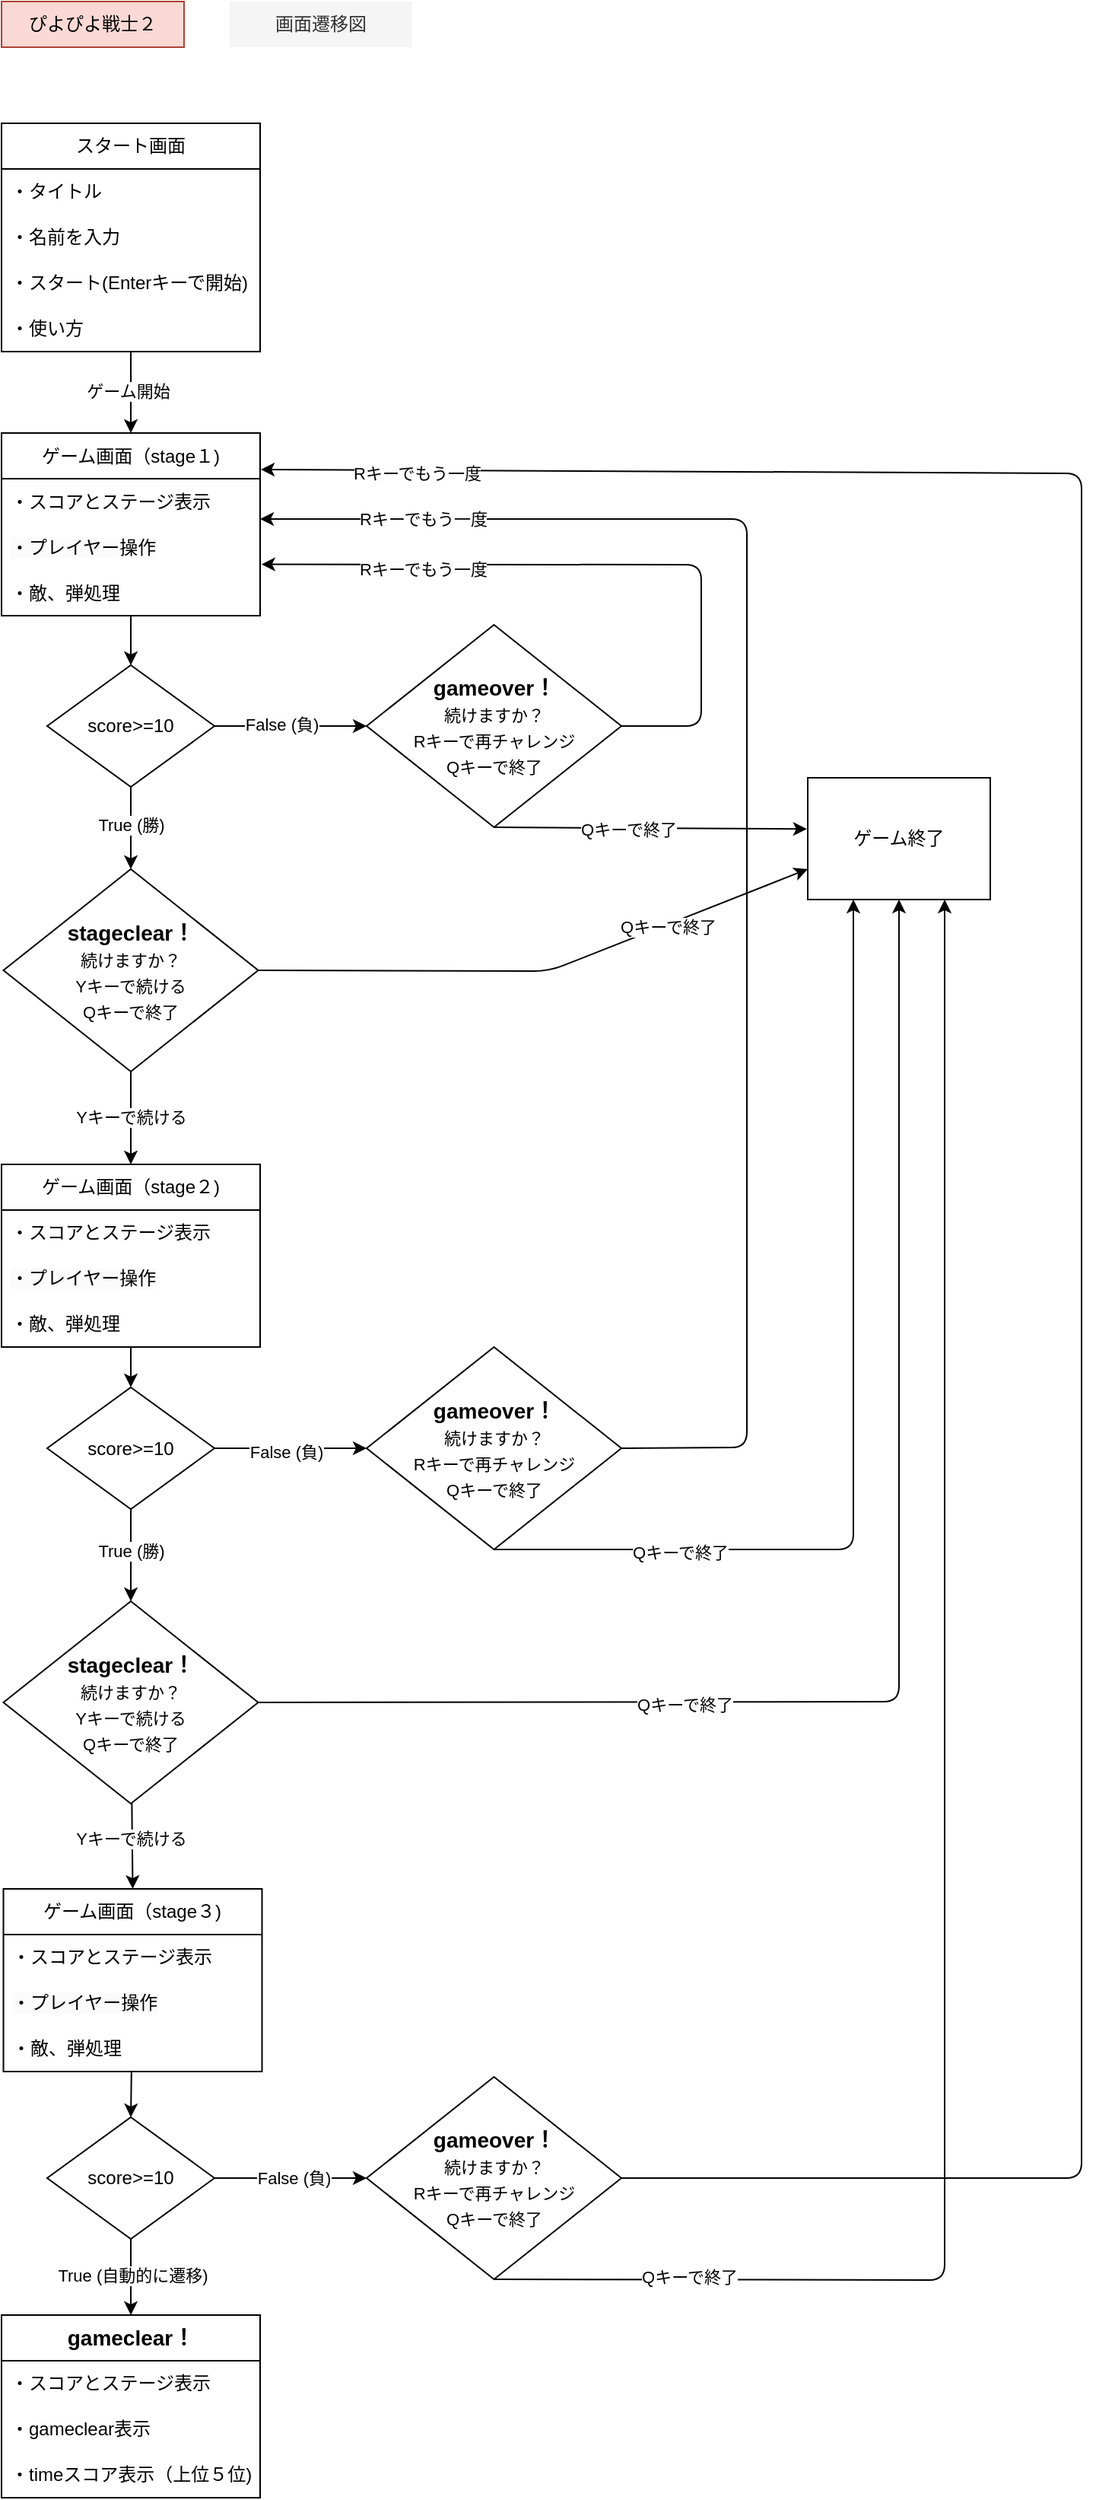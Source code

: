 <mxfile>
    <diagram id="wmTDlzOl6l-WB3ksQBVA" name="画面遷移図">
        <mxGraphModel dx="1364" dy="801" grid="1" gridSize="10" guides="1" tooltips="1" connect="1" arrows="1" fold="1" page="1" pageScale="1" pageWidth="827" pageHeight="2000" math="0" shadow="0">
            <root>
                <mxCell id="0"/>
                <mxCell id="1" parent="0"/>
                <mxCell id="4JndS8pK1OhVeTsbEq2Z-28" style="edgeStyle=none;html=1;entryX=0.5;entryY=0;entryDx=0;entryDy=0;" edge="1" parent="1" source="o6Ke99nzjvVpYqkrrdgY-1" target="4JndS8pK1OhVeTsbEq2Z-11">
                    <mxGeometry relative="1" as="geometry"/>
                </mxCell>
                <mxCell id="4JndS8pK1OhVeTsbEq2Z-29" value="ゲーム開始" style="edgeLabel;html=1;align=center;verticalAlign=middle;resizable=0;points=[];" vertex="1" connectable="0" parent="4JndS8pK1OhVeTsbEq2Z-28">
                    <mxGeometry x="-0.05" y="-2" relative="1" as="geometry">
                        <mxPoint as="offset"/>
                    </mxGeometry>
                </mxCell>
                <mxCell id="o6Ke99nzjvVpYqkrrdgY-1" value="スタート画面" style="swimlane;fontStyle=0;childLayout=stackLayout;horizontal=1;startSize=30;horizontalStack=0;resizeParent=1;resizeParentMax=0;resizeLast=0;collapsible=1;marginBottom=0;whiteSpace=wrap;html=1;" parent="1" vertex="1">
                    <mxGeometry x="40" y="100" width="170" height="150" as="geometry"/>
                </mxCell>
                <mxCell id="o6Ke99nzjvVpYqkrrdgY-2" value="・タイトル" style="text;strokeColor=none;fillColor=none;align=left;verticalAlign=middle;spacingLeft=4;spacingRight=4;overflow=hidden;points=[[0,0.5],[1,0.5]];portConstraint=eastwest;rotatable=0;whiteSpace=wrap;html=1;" parent="o6Ke99nzjvVpYqkrrdgY-1" vertex="1">
                    <mxGeometry y="30" width="170" height="30" as="geometry"/>
                </mxCell>
                <mxCell id="o6Ke99nzjvVpYqkrrdgY-3" value="・名前を入力" style="text;strokeColor=none;fillColor=none;align=left;verticalAlign=middle;spacingLeft=4;spacingRight=4;overflow=hidden;points=[[0,0.5],[1,0.5]];portConstraint=eastwest;rotatable=0;whiteSpace=wrap;html=1;" parent="o6Ke99nzjvVpYqkrrdgY-1" vertex="1">
                    <mxGeometry y="60" width="170" height="30" as="geometry"/>
                </mxCell>
                <mxCell id="o6Ke99nzjvVpYqkrrdgY-4" value="・スタート(Enterキーで開始)" style="text;strokeColor=none;fillColor=none;align=left;verticalAlign=middle;spacingLeft=4;spacingRight=4;overflow=hidden;points=[[0,0.5],[1,0.5]];portConstraint=eastwest;rotatable=0;whiteSpace=wrap;html=1;" parent="o6Ke99nzjvVpYqkrrdgY-1" vertex="1">
                    <mxGeometry y="90" width="170" height="30" as="geometry"/>
                </mxCell>
                <mxCell id="4JndS8pK1OhVeTsbEq2Z-1" value="・使い方" style="text;strokeColor=none;fillColor=none;align=left;verticalAlign=middle;spacingLeft=4;spacingRight=4;overflow=hidden;points=[[0,0.5],[1,0.5]];portConstraint=eastwest;rotatable=0;whiteSpace=wrap;html=1;" vertex="1" parent="o6Ke99nzjvVpYqkrrdgY-1">
                    <mxGeometry y="120" width="170" height="30" as="geometry"/>
                </mxCell>
                <mxCell id="4JndS8pK1OhVeTsbEq2Z-39" style="edgeStyle=none;html=1;exitX=0.5;exitY=1;exitDx=0;exitDy=0;entryX=0.5;entryY=0;entryDx=0;entryDy=0;" edge="1" parent="1" source="o6Ke99nzjvVpYqkrrdgY-6" target="4JndS8pK1OhVeTsbEq2Z-15">
                    <mxGeometry relative="1" as="geometry"/>
                </mxCell>
                <mxCell id="o6Ke99nzjvVpYqkrrdgY-6" value="ゲーム画面（stage２)" style="swimlane;fontStyle=0;childLayout=stackLayout;horizontal=1;startSize=30;horizontalStack=0;resizeParent=1;resizeParentMax=0;resizeLast=0;collapsible=1;marginBottom=0;whiteSpace=wrap;html=1;" parent="1" vertex="1">
                    <mxGeometry x="40" y="784" width="170" height="120" as="geometry"/>
                </mxCell>
                <mxCell id="4JndS8pK1OhVeTsbEq2Z-5" value="・スコアとステージ表示" style="text;strokeColor=none;fillColor=none;align=left;verticalAlign=middle;spacingLeft=4;spacingRight=4;overflow=hidden;points=[[0,0.5],[1,0.5]];portConstraint=eastwest;rotatable=0;whiteSpace=wrap;html=1;" vertex="1" parent="o6Ke99nzjvVpYqkrrdgY-6">
                    <mxGeometry y="30" width="170" height="30" as="geometry"/>
                </mxCell>
                <mxCell id="4JndS8pK1OhVeTsbEq2Z-6" value="&lt;span style=&quot;color: rgb(0, 0, 0); font-family: Helvetica; font-size: 12px; font-style: normal; font-variant-ligatures: normal; font-variant-caps: normal; font-weight: 400; letter-spacing: normal; orphans: 2; text-align: left; text-indent: 0px; text-transform: none; widows: 2; word-spacing: 0px; -webkit-text-stroke-width: 0px; white-space: normal; background-color: rgb(251, 251, 251); text-decoration-thickness: initial; text-decoration-style: initial; text-decoration-color: initial; float: none; display: inline !important;&quot;&gt;・プレイヤー操作&lt;/span&gt;" style="text;strokeColor=none;fillColor=none;align=left;verticalAlign=middle;spacingLeft=4;spacingRight=4;overflow=hidden;points=[[0,0.5],[1,0.5]];portConstraint=eastwest;rotatable=0;whiteSpace=wrap;html=1;" vertex="1" parent="o6Ke99nzjvVpYqkrrdgY-6">
                    <mxGeometry y="60" width="170" height="30" as="geometry"/>
                </mxCell>
                <mxCell id="o6Ke99nzjvVpYqkrrdgY-8" value="・敵、弾処理" style="text;strokeColor=none;fillColor=none;align=left;verticalAlign=middle;spacingLeft=4;spacingRight=4;overflow=hidden;points=[[0,0.5],[1,0.5]];portConstraint=eastwest;rotatable=0;whiteSpace=wrap;html=1;" parent="o6Ke99nzjvVpYqkrrdgY-6" vertex="1">
                    <mxGeometry y="90" width="170" height="30" as="geometry"/>
                </mxCell>
                <mxCell id="KVS-stexUTWYTLnIJb_e-1" value="ぴよぴよ戦士２" style="rounded=0;whiteSpace=wrap;html=1;fillColor=#fad9d5;strokeColor=#ae4132;" parent="1" vertex="1">
                    <mxGeometry x="40" y="20" width="120" height="30" as="geometry"/>
                </mxCell>
                <mxCell id="IGOXldcsgXSA0QOgl_46-1" value="画面遷移図" style="rounded=0;whiteSpace=wrap;html=1;fillColor=#f5f5f5;strokeColor=none;fontColor=#333333;" parent="1" vertex="1">
                    <mxGeometry x="190" y="20" width="120" height="30" as="geometry"/>
                </mxCell>
                <mxCell id="4JndS8pK1OhVeTsbEq2Z-31" style="edgeStyle=none;html=1;exitX=0.5;exitY=1;exitDx=0;exitDy=0;entryX=0.5;entryY=0;entryDx=0;entryDy=0;" edge="1" parent="1" source="4JndS8pK1OhVeTsbEq2Z-2" target="4JndS8pK1OhVeTsbEq2Z-4">
                    <mxGeometry relative="1" as="geometry"/>
                </mxCell>
                <mxCell id="4JndS8pK1OhVeTsbEq2Z-32" value="True (勝)" style="edgeLabel;html=1;align=center;verticalAlign=middle;resizable=0;points=[];" vertex="1" connectable="0" parent="4JndS8pK1OhVeTsbEq2Z-31">
                    <mxGeometry x="-0.071" relative="1" as="geometry">
                        <mxPoint as="offset"/>
                    </mxGeometry>
                </mxCell>
                <mxCell id="4JndS8pK1OhVeTsbEq2Z-35" style="edgeStyle=none;html=1;entryX=0;entryY=0.5;entryDx=0;entryDy=0;" edge="1" parent="1" source="4JndS8pK1OhVeTsbEq2Z-2" target="4JndS8pK1OhVeTsbEq2Z-8">
                    <mxGeometry relative="1" as="geometry"/>
                </mxCell>
                <mxCell id="4JndS8pK1OhVeTsbEq2Z-36" value="False (負)" style="edgeLabel;html=1;align=center;verticalAlign=middle;resizable=0;points=[];" vertex="1" connectable="0" parent="4JndS8pK1OhVeTsbEq2Z-35">
                    <mxGeometry x="-0.134" y="1" relative="1" as="geometry">
                        <mxPoint as="offset"/>
                    </mxGeometry>
                </mxCell>
                <mxCell id="4JndS8pK1OhVeTsbEq2Z-2" value="score&amp;gt;=10" style="rhombus;whiteSpace=wrap;html=1;" vertex="1" parent="1">
                    <mxGeometry x="70" y="456" width="110" height="80" as="geometry"/>
                </mxCell>
                <mxCell id="4JndS8pK1OhVeTsbEq2Z-47" style="edgeStyle=none;html=1;exitX=0.5;exitY=1;exitDx=0;exitDy=0;entryX=0.5;entryY=0;entryDx=0;entryDy=0;" edge="1" parent="1" source="4JndS8pK1OhVeTsbEq2Z-4" target="o6Ke99nzjvVpYqkrrdgY-6">
                    <mxGeometry relative="1" as="geometry"/>
                </mxCell>
                <mxCell id="4JndS8pK1OhVeTsbEq2Z-48" value="Yキーで続ける" style="edgeLabel;html=1;align=center;verticalAlign=middle;resizable=0;points=[];" vertex="1" connectable="0" parent="4JndS8pK1OhVeTsbEq2Z-47">
                    <mxGeometry x="-0.017" relative="1" as="geometry">
                        <mxPoint as="offset"/>
                    </mxGeometry>
                </mxCell>
                <mxCell id="4JndS8pK1OhVeTsbEq2Z-59" style="edgeStyle=none;html=1;exitX=1;exitY=0.5;exitDx=0;exitDy=0;entryX=0;entryY=0.75;entryDx=0;entryDy=0;" edge="1" parent="1" source="4JndS8pK1OhVeTsbEq2Z-4" target="4JndS8pK1OhVeTsbEq2Z-10">
                    <mxGeometry relative="1" as="geometry">
                        <Array as="points">
                            <mxPoint x="400" y="657"/>
                        </Array>
                    </mxGeometry>
                </mxCell>
                <mxCell id="4JndS8pK1OhVeTsbEq2Z-61" value="Qキーで終了" style="edgeLabel;html=1;align=center;verticalAlign=middle;resizable=0;points=[];" vertex="1" connectable="0" parent="4JndS8pK1OhVeTsbEq2Z-59">
                    <mxGeometry x="0.466" y="-1" relative="1" as="geometry">
                        <mxPoint as="offset"/>
                    </mxGeometry>
                </mxCell>
                <mxCell id="4JndS8pK1OhVeTsbEq2Z-4" value="&lt;font style=&quot;font-size: 14px; line-height: 140%;&quot;&gt;&lt;b&gt;stageclear！&lt;/b&gt;&lt;/font&gt;&lt;div style=&quot;line-height: 140%;&quot;&gt;&lt;font style=&quot;font-size: 11px;&quot;&gt;続けますか？&lt;br&gt;Yキーで続ける&lt;/font&gt;&lt;/div&gt;&lt;div style=&quot;line-height: 140%;&quot;&gt;&lt;font style=&quot;font-size: 11px;&quot;&gt;Qキーで終了&lt;/font&gt;&lt;/div&gt;" style="rhombus;whiteSpace=wrap;html=1;" vertex="1" parent="1">
                    <mxGeometry x="41.25" y="590" width="167.5" height="133" as="geometry"/>
                </mxCell>
                <mxCell id="4JndS8pK1OhVeTsbEq2Z-53" style="edgeStyle=none;html=1;exitX=1;exitY=0.5;exitDx=0;exitDy=0;entryX=1.005;entryY=-0.124;entryDx=0;entryDy=0;entryPerimeter=0;" edge="1" parent="1" source="4JndS8pK1OhVeTsbEq2Z-8" target="4JndS8pK1OhVeTsbEq2Z-14">
                    <mxGeometry relative="1" as="geometry">
                        <mxPoint x="360" y="330" as="targetPoint"/>
                        <mxPoint x="447.5" y="489.5" as="sourcePoint"/>
                        <Array as="points">
                            <mxPoint x="500" y="496"/>
                            <mxPoint x="500" y="390"/>
                        </Array>
                    </mxGeometry>
                </mxCell>
                <mxCell id="4JndS8pK1OhVeTsbEq2Z-74" value="Rキーでもう一度" style="edgeLabel;html=1;align=center;verticalAlign=middle;resizable=0;points=[];" vertex="1" connectable="0" parent="4JndS8pK1OhVeTsbEq2Z-53">
                    <mxGeometry x="0.525" y="3" relative="1" as="geometry">
                        <mxPoint as="offset"/>
                    </mxGeometry>
                </mxCell>
                <mxCell id="4JndS8pK1OhVeTsbEq2Z-8" value="&lt;font style=&quot;font-size: 14px; line-height: 140%;&quot;&gt;&lt;b&gt;gameover！&lt;/b&gt;&lt;/font&gt;&lt;div style=&quot;line-height: 140%;&quot;&gt;&lt;font style=&quot;font-size: 11px;&quot;&gt;続けますか？&lt;br&gt;Rキーで再チャレンジ&lt;/font&gt;&lt;/div&gt;&lt;div style=&quot;line-height: 140%;&quot;&gt;&lt;font style=&quot;font-size: 11px;&quot;&gt;Qキーで終了&lt;/font&gt;&lt;/div&gt;" style="rhombus;whiteSpace=wrap;html=1;" vertex="1" parent="1">
                    <mxGeometry x="280" y="429.5" width="167.5" height="133" as="geometry"/>
                </mxCell>
                <mxCell id="4JndS8pK1OhVeTsbEq2Z-10" value="ゲーム終了" style="rounded=0;whiteSpace=wrap;html=1;" vertex="1" parent="1">
                    <mxGeometry x="570" y="530" width="120" height="80" as="geometry"/>
                </mxCell>
                <mxCell id="4JndS8pK1OhVeTsbEq2Z-30" style="edgeStyle=none;html=1;" edge="1" parent="1" source="4JndS8pK1OhVeTsbEq2Z-11" target="4JndS8pK1OhVeTsbEq2Z-2">
                    <mxGeometry relative="1" as="geometry"/>
                </mxCell>
                <mxCell id="4JndS8pK1OhVeTsbEq2Z-11" value="ゲーム画面（stage１)" style="swimlane;fontStyle=0;childLayout=stackLayout;horizontal=1;startSize=30;horizontalStack=0;resizeParent=1;resizeParentMax=0;resizeLast=0;collapsible=1;marginBottom=0;whiteSpace=wrap;html=1;" vertex="1" parent="1">
                    <mxGeometry x="40" y="303.5" width="170" height="120" as="geometry"/>
                </mxCell>
                <mxCell id="4JndS8pK1OhVeTsbEq2Z-12" value="・スコアとステージ表示" style="text;strokeColor=none;fillColor=none;align=left;verticalAlign=middle;spacingLeft=4;spacingRight=4;overflow=hidden;points=[[0,0.5],[1,0.5]];portConstraint=eastwest;rotatable=0;whiteSpace=wrap;html=1;" vertex="1" parent="4JndS8pK1OhVeTsbEq2Z-11">
                    <mxGeometry y="30" width="170" height="30" as="geometry"/>
                </mxCell>
                <mxCell id="4JndS8pK1OhVeTsbEq2Z-13" value="&lt;span style=&quot;color: rgb(0, 0, 0); font-family: Helvetica; font-size: 12px; font-style: normal; font-variant-ligatures: normal; font-variant-caps: normal; font-weight: 400; letter-spacing: normal; orphans: 2; text-align: left; text-indent: 0px; text-transform: none; widows: 2; word-spacing: 0px; -webkit-text-stroke-width: 0px; white-space: normal; background-color: rgb(251, 251, 251); text-decoration-thickness: initial; text-decoration-style: initial; text-decoration-color: initial; float: none; display: inline !important;&quot;&gt;・プレイヤー操作&lt;/span&gt;" style="text;strokeColor=none;fillColor=none;align=left;verticalAlign=middle;spacingLeft=4;spacingRight=4;overflow=hidden;points=[[0,0.5],[1,0.5]];portConstraint=eastwest;rotatable=0;whiteSpace=wrap;html=1;" vertex="1" parent="4JndS8pK1OhVeTsbEq2Z-11">
                    <mxGeometry y="60" width="170" height="30" as="geometry"/>
                </mxCell>
                <mxCell id="4JndS8pK1OhVeTsbEq2Z-14" value="・敵、弾処理" style="text;strokeColor=none;fillColor=none;align=left;verticalAlign=middle;spacingLeft=4;spacingRight=4;overflow=hidden;points=[[0,0.5],[1,0.5]];portConstraint=eastwest;rotatable=0;whiteSpace=wrap;html=1;" vertex="1" parent="4JndS8pK1OhVeTsbEq2Z-11">
                    <mxGeometry y="90" width="170" height="30" as="geometry"/>
                </mxCell>
                <mxCell id="4JndS8pK1OhVeTsbEq2Z-40" style="edgeStyle=none;html=1;exitX=0.5;exitY=1;exitDx=0;exitDy=0;entryX=0.5;entryY=0;entryDx=0;entryDy=0;" edge="1" parent="1" source="4JndS8pK1OhVeTsbEq2Z-15" target="4JndS8pK1OhVeTsbEq2Z-16">
                    <mxGeometry relative="1" as="geometry"/>
                </mxCell>
                <mxCell id="4JndS8pK1OhVeTsbEq2Z-41" value="&lt;span style=&quot;color: rgb(0, 0, 0);&quot;&gt;True (勝)&lt;/span&gt;" style="edgeLabel;html=1;align=center;verticalAlign=middle;resizable=0;points=[];" vertex="1" connectable="0" parent="4JndS8pK1OhVeTsbEq2Z-40">
                    <mxGeometry x="-0.107" relative="1" as="geometry">
                        <mxPoint as="offset"/>
                    </mxGeometry>
                </mxCell>
                <mxCell id="4JndS8pK1OhVeTsbEq2Z-42" style="edgeStyle=none;html=1;exitX=1;exitY=0.5;exitDx=0;exitDy=0;entryX=0;entryY=0.5;entryDx=0;entryDy=0;" edge="1" parent="1" source="4JndS8pK1OhVeTsbEq2Z-15" target="4JndS8pK1OhVeTsbEq2Z-17">
                    <mxGeometry relative="1" as="geometry"/>
                </mxCell>
                <mxCell id="4JndS8pK1OhVeTsbEq2Z-43" value="&lt;span style=&quot;color: rgb(0, 0, 0);&quot;&gt;False (負)&lt;/span&gt;" style="edgeLabel;html=1;align=center;verticalAlign=middle;resizable=0;points=[];" vertex="1" connectable="0" parent="4JndS8pK1OhVeTsbEq2Z-42">
                    <mxGeometry x="-0.071" y="-2" relative="1" as="geometry">
                        <mxPoint as="offset"/>
                    </mxGeometry>
                </mxCell>
                <mxCell id="4JndS8pK1OhVeTsbEq2Z-15" value="score&amp;gt;=10" style="rhombus;whiteSpace=wrap;html=1;" vertex="1" parent="1">
                    <mxGeometry x="70" y="930.5" width="110" height="80" as="geometry"/>
                </mxCell>
                <mxCell id="4JndS8pK1OhVeTsbEq2Z-44" style="edgeStyle=none;html=1;entryX=0.5;entryY=0;entryDx=0;entryDy=0;" edge="1" parent="1" source="4JndS8pK1OhVeTsbEq2Z-16" target="4JndS8pK1OhVeTsbEq2Z-18">
                    <mxGeometry relative="1" as="geometry"/>
                </mxCell>
                <mxCell id="4JndS8pK1OhVeTsbEq2Z-45" value="Yキーで続ける" style="edgeLabel;html=1;align=center;verticalAlign=middle;resizable=0;points=[];" vertex="1" connectable="0" parent="4JndS8pK1OhVeTsbEq2Z-44">
                    <mxGeometry x="-0.169" y="-1" relative="1" as="geometry">
                        <mxPoint as="offset"/>
                    </mxGeometry>
                </mxCell>
                <mxCell id="4JndS8pK1OhVeTsbEq2Z-66" style="edgeStyle=none;html=1;exitX=1;exitY=0.5;exitDx=0;exitDy=0;entryX=0.5;entryY=1;entryDx=0;entryDy=0;" edge="1" parent="1" source="4JndS8pK1OhVeTsbEq2Z-16" target="4JndS8pK1OhVeTsbEq2Z-10">
                    <mxGeometry relative="1" as="geometry">
                        <Array as="points">
                            <mxPoint x="630" y="1137"/>
                        </Array>
                    </mxGeometry>
                </mxCell>
                <mxCell id="4JndS8pK1OhVeTsbEq2Z-70" value="Qキーで終了" style="edgeLabel;html=1;align=center;verticalAlign=middle;resizable=0;points=[];" vertex="1" connectable="0" parent="4JndS8pK1OhVeTsbEq2Z-66">
                    <mxGeometry x="-0.41" y="-2" relative="1" as="geometry">
                        <mxPoint as="offset"/>
                    </mxGeometry>
                </mxCell>
                <mxCell id="4JndS8pK1OhVeTsbEq2Z-16" value="&lt;font style=&quot;font-size: 14px; line-height: 140%;&quot;&gt;&lt;b&gt;stageclear！&lt;/b&gt;&lt;/font&gt;&lt;div style=&quot;line-height: 140%;&quot;&gt;&lt;font style=&quot;font-size: 11px;&quot;&gt;続けますか？&lt;br&gt;Yキーで続ける&lt;/font&gt;&lt;/div&gt;&lt;div style=&quot;line-height: 140%;&quot;&gt;&lt;font style=&quot;font-size: 11px;&quot;&gt;Qキーで終了&lt;/font&gt;&lt;/div&gt;" style="rhombus;whiteSpace=wrap;html=1;" vertex="1" parent="1">
                    <mxGeometry x="41.25" y="1071" width="167.5" height="133" as="geometry"/>
                </mxCell>
                <mxCell id="4JndS8pK1OhVeTsbEq2Z-62" style="edgeStyle=none;html=1;exitX=1;exitY=0.5;exitDx=0;exitDy=0;entryX=1;entryY=0.883;entryDx=0;entryDy=0;entryPerimeter=0;" edge="1" parent="1" source="4JndS8pK1OhVeTsbEq2Z-17" target="4JndS8pK1OhVeTsbEq2Z-12">
                    <mxGeometry relative="1" as="geometry">
                        <mxPoint x="540" y="320" as="targetPoint"/>
                        <Array as="points">
                            <mxPoint x="530" y="970"/>
                            <mxPoint x="530" y="360"/>
                        </Array>
                    </mxGeometry>
                </mxCell>
                <mxCell id="4JndS8pK1OhVeTsbEq2Z-63" value="Rキーでもう一度" style="edgeLabel;html=1;align=center;verticalAlign=middle;resizable=0;points=[];" vertex="1" connectable="0" parent="4JndS8pK1OhVeTsbEq2Z-62">
                    <mxGeometry x="0.79" relative="1" as="geometry">
                        <mxPoint as="offset"/>
                    </mxGeometry>
                </mxCell>
                <mxCell id="4JndS8pK1OhVeTsbEq2Z-64" style="edgeStyle=none;html=1;exitX=0.5;exitY=1;exitDx=0;exitDy=0;entryX=0.25;entryY=1;entryDx=0;entryDy=0;" edge="1" parent="1" source="4JndS8pK1OhVeTsbEq2Z-17" target="4JndS8pK1OhVeTsbEq2Z-10">
                    <mxGeometry relative="1" as="geometry">
                        <Array as="points">
                            <mxPoint x="600" y="1037"/>
                        </Array>
                    </mxGeometry>
                </mxCell>
                <mxCell id="4JndS8pK1OhVeTsbEq2Z-65" value="Qキーで終了" style="edgeLabel;html=1;align=center;verticalAlign=middle;resizable=0;points=[];" vertex="1" connectable="0" parent="4JndS8pK1OhVeTsbEq2Z-64">
                    <mxGeometry x="-0.633" y="-2" relative="1" as="geometry">
                        <mxPoint as="offset"/>
                    </mxGeometry>
                </mxCell>
                <mxCell id="4JndS8pK1OhVeTsbEq2Z-17" value="&lt;font style=&quot;font-size: 14px; line-height: 140%;&quot;&gt;&lt;b&gt;gameover！&lt;/b&gt;&lt;/font&gt;&lt;div style=&quot;line-height: 140%;&quot;&gt;&lt;font style=&quot;font-size: 11px;&quot;&gt;続けますか？&lt;br&gt;Rキーで再チャレンジ&lt;/font&gt;&lt;/div&gt;&lt;div style=&quot;line-height: 140%;&quot;&gt;&lt;font style=&quot;font-size: 11px;&quot;&gt;Qキーで終了&lt;/font&gt;&lt;/div&gt;" style="rhombus;whiteSpace=wrap;html=1;" vertex="1" parent="1">
                    <mxGeometry x="280" y="904" width="167.5" height="133" as="geometry"/>
                </mxCell>
                <mxCell id="4JndS8pK1OhVeTsbEq2Z-46" style="edgeStyle=none;html=1;entryX=0.5;entryY=0;entryDx=0;entryDy=0;" edge="1" parent="1" source="4JndS8pK1OhVeTsbEq2Z-18" target="4JndS8pK1OhVeTsbEq2Z-22">
                    <mxGeometry relative="1" as="geometry"/>
                </mxCell>
                <mxCell id="4JndS8pK1OhVeTsbEq2Z-18" value="ゲーム画面（stage３)" style="swimlane;fontStyle=0;childLayout=stackLayout;horizontal=1;startSize=30;horizontalStack=0;resizeParent=1;resizeParentMax=0;resizeLast=0;collapsible=1;marginBottom=0;whiteSpace=wrap;html=1;" vertex="1" parent="1">
                    <mxGeometry x="41.25" y="1260" width="170" height="120" as="geometry"/>
                </mxCell>
                <mxCell id="4JndS8pK1OhVeTsbEq2Z-19" value="・スコアとステージ表示" style="text;strokeColor=none;fillColor=none;align=left;verticalAlign=middle;spacingLeft=4;spacingRight=4;overflow=hidden;points=[[0,0.5],[1,0.5]];portConstraint=eastwest;rotatable=0;whiteSpace=wrap;html=1;" vertex="1" parent="4JndS8pK1OhVeTsbEq2Z-18">
                    <mxGeometry y="30" width="170" height="30" as="geometry"/>
                </mxCell>
                <mxCell id="4JndS8pK1OhVeTsbEq2Z-20" value="&lt;span style=&quot;color: rgb(0, 0, 0); font-family: Helvetica; font-size: 12px; font-style: normal; font-variant-ligatures: normal; font-variant-caps: normal; font-weight: 400; letter-spacing: normal; orphans: 2; text-align: left; text-indent: 0px; text-transform: none; widows: 2; word-spacing: 0px; -webkit-text-stroke-width: 0px; white-space: normal; background-color: rgb(251, 251, 251); text-decoration-thickness: initial; text-decoration-style: initial; text-decoration-color: initial; float: none; display: inline !important;&quot;&gt;・プレイヤー操作&lt;/span&gt;" style="text;strokeColor=none;fillColor=none;align=left;verticalAlign=middle;spacingLeft=4;spacingRight=4;overflow=hidden;points=[[0,0.5],[1,0.5]];portConstraint=eastwest;rotatable=0;whiteSpace=wrap;html=1;" vertex="1" parent="4JndS8pK1OhVeTsbEq2Z-18">
                    <mxGeometry y="60" width="170" height="30" as="geometry"/>
                </mxCell>
                <mxCell id="4JndS8pK1OhVeTsbEq2Z-21" value="・敵、弾処理" style="text;strokeColor=none;fillColor=none;align=left;verticalAlign=middle;spacingLeft=4;spacingRight=4;overflow=hidden;points=[[0,0.5],[1,0.5]];portConstraint=eastwest;rotatable=0;whiteSpace=wrap;html=1;" vertex="1" parent="4JndS8pK1OhVeTsbEq2Z-18">
                    <mxGeometry y="90" width="170" height="30" as="geometry"/>
                </mxCell>
                <mxCell id="4JndS8pK1OhVeTsbEq2Z-49" style="edgeStyle=none;html=1;exitX=0.5;exitY=1;exitDx=0;exitDy=0;" edge="1" parent="1" source="4JndS8pK1OhVeTsbEq2Z-22" target="4JndS8pK1OhVeTsbEq2Z-24">
                    <mxGeometry relative="1" as="geometry"/>
                </mxCell>
                <mxCell id="4JndS8pK1OhVeTsbEq2Z-50" value="True (自動的に遷移)" style="edgeLabel;html=1;align=center;verticalAlign=middle;resizable=0;points=[];" vertex="1" connectable="0" parent="4JndS8pK1OhVeTsbEq2Z-49">
                    <mxGeometry x="-0.057" y="1" relative="1" as="geometry">
                        <mxPoint as="offset"/>
                    </mxGeometry>
                </mxCell>
                <mxCell id="4JndS8pK1OhVeTsbEq2Z-51" style="edgeStyle=none;html=1;exitX=1;exitY=0.5;exitDx=0;exitDy=0;entryX=0;entryY=0.5;entryDx=0;entryDy=0;" edge="1" parent="1" source="4JndS8pK1OhVeTsbEq2Z-22" target="4JndS8pK1OhVeTsbEq2Z-23">
                    <mxGeometry relative="1" as="geometry"/>
                </mxCell>
                <mxCell id="4JndS8pK1OhVeTsbEq2Z-52" value="False (負)" style="edgeLabel;html=1;align=center;verticalAlign=middle;resizable=0;points=[];" vertex="1" connectable="0" parent="4JndS8pK1OhVeTsbEq2Z-51">
                    <mxGeometry x="0.042" relative="1" as="geometry">
                        <mxPoint as="offset"/>
                    </mxGeometry>
                </mxCell>
                <mxCell id="4JndS8pK1OhVeTsbEq2Z-22" value="score&amp;gt;=10" style="rhombus;whiteSpace=wrap;html=1;" vertex="1" parent="1">
                    <mxGeometry x="70" y="1410" width="110" height="80" as="geometry"/>
                </mxCell>
                <mxCell id="4JndS8pK1OhVeTsbEq2Z-71" style="edgeStyle=none;html=1;exitX=1;exitY=0.5;exitDx=0;exitDy=0;entryX=1.003;entryY=0.2;entryDx=0;entryDy=0;entryPerimeter=0;" edge="1" parent="1" source="4JndS8pK1OhVeTsbEq2Z-23" target="4JndS8pK1OhVeTsbEq2Z-11">
                    <mxGeometry relative="1" as="geometry">
                        <mxPoint x="760" y="320" as="targetPoint"/>
                        <Array as="points">
                            <mxPoint x="750" y="1450"/>
                            <mxPoint x="750" y="330"/>
                        </Array>
                    </mxGeometry>
                </mxCell>
                <mxCell id="4JndS8pK1OhVeTsbEq2Z-72" value="Rキーでもう一度" style="edgeLabel;html=1;align=center;verticalAlign=middle;resizable=0;points=[];" vertex="1" connectable="0" parent="4JndS8pK1OhVeTsbEq2Z-71">
                    <mxGeometry x="0.896" y="2" relative="1" as="geometry">
                        <mxPoint as="offset"/>
                    </mxGeometry>
                </mxCell>
                <mxCell id="4JndS8pK1OhVeTsbEq2Z-75" style="edgeStyle=none;html=1;exitX=0.5;exitY=1;exitDx=0;exitDy=0;entryX=0.75;entryY=1;entryDx=0;entryDy=0;" edge="1" parent="1" source="4JndS8pK1OhVeTsbEq2Z-23" target="4JndS8pK1OhVeTsbEq2Z-10">
                    <mxGeometry relative="1" as="geometry">
                        <mxPoint x="710" y="880" as="targetPoint"/>
                        <Array as="points">
                            <mxPoint x="660" y="1517"/>
                            <mxPoint x="660" y="620"/>
                        </Array>
                    </mxGeometry>
                </mxCell>
                <mxCell id="4JndS8pK1OhVeTsbEq2Z-76" value="Qキーで終了" style="edgeLabel;html=1;align=center;verticalAlign=middle;resizable=0;points=[];" vertex="1" connectable="0" parent="4JndS8pK1OhVeTsbEq2Z-75">
                    <mxGeometry x="-0.787" y="2" relative="1" as="geometry">
                        <mxPoint as="offset"/>
                    </mxGeometry>
                </mxCell>
                <mxCell id="4JndS8pK1OhVeTsbEq2Z-23" value="&lt;font style=&quot;font-size: 14px; line-height: 140%;&quot;&gt;&lt;b&gt;gameover！&lt;/b&gt;&lt;/font&gt;&lt;div style=&quot;line-height: 140%;&quot;&gt;&lt;font style=&quot;font-size: 11px;&quot;&gt;続けますか？&lt;br&gt;Rキーで再チャレンジ&lt;/font&gt;&lt;/div&gt;&lt;div style=&quot;line-height: 140%;&quot;&gt;&lt;font style=&quot;font-size: 11px;&quot;&gt;Qキーで終了&lt;/font&gt;&lt;/div&gt;" style="rhombus;whiteSpace=wrap;html=1;" vertex="1" parent="1">
                    <mxGeometry x="280" y="1383.5" width="167.5" height="133" as="geometry"/>
                </mxCell>
                <mxCell id="4JndS8pK1OhVeTsbEq2Z-24" value="&lt;b&gt;&lt;font style=&quot;font-size: 14px;&quot;&gt;gameclear！&lt;/font&gt;&lt;/b&gt;" style="swimlane;fontStyle=0;childLayout=stackLayout;horizontal=1;startSize=30;horizontalStack=0;resizeParent=1;resizeParentMax=0;resizeLast=0;collapsible=1;marginBottom=0;whiteSpace=wrap;html=1;" vertex="1" parent="1">
                    <mxGeometry x="40" y="1540" width="170" height="120" as="geometry"/>
                </mxCell>
                <mxCell id="4JndS8pK1OhVeTsbEq2Z-25" value="・スコアとステージ表示" style="text;strokeColor=none;fillColor=none;align=left;verticalAlign=middle;spacingLeft=4;spacingRight=4;overflow=hidden;points=[[0,0.5],[1,0.5]];portConstraint=eastwest;rotatable=0;whiteSpace=wrap;html=1;" vertex="1" parent="4JndS8pK1OhVeTsbEq2Z-24">
                    <mxGeometry y="30" width="170" height="30" as="geometry"/>
                </mxCell>
                <mxCell id="4JndS8pK1OhVeTsbEq2Z-26" value="・gameclear表示" style="text;strokeColor=none;fillColor=none;align=left;verticalAlign=middle;spacingLeft=4;spacingRight=4;overflow=hidden;points=[[0,0.5],[1,0.5]];portConstraint=eastwest;rotatable=0;whiteSpace=wrap;html=1;" vertex="1" parent="4JndS8pK1OhVeTsbEq2Z-24">
                    <mxGeometry y="60" width="170" height="30" as="geometry"/>
                </mxCell>
                <mxCell id="4JndS8pK1OhVeTsbEq2Z-27" value="・timeスコア表示（上位５位)" style="text;strokeColor=none;fillColor=none;align=left;verticalAlign=middle;spacingLeft=4;spacingRight=4;overflow=hidden;points=[[0,0.5],[1,0.5]];portConstraint=eastwest;rotatable=0;whiteSpace=wrap;html=1;" vertex="1" parent="4JndS8pK1OhVeTsbEq2Z-24">
                    <mxGeometry y="90" width="170" height="30" as="geometry"/>
                </mxCell>
                <mxCell id="4JndS8pK1OhVeTsbEq2Z-56" style="edgeStyle=none;html=1;exitX=0.5;exitY=1;exitDx=0;exitDy=0;entryX=-0.005;entryY=0.421;entryDx=0;entryDy=0;entryPerimeter=0;" edge="1" parent="1" source="4JndS8pK1OhVeTsbEq2Z-8" target="4JndS8pK1OhVeTsbEq2Z-10">
                    <mxGeometry relative="1" as="geometry"/>
                </mxCell>
                <mxCell id="4JndS8pK1OhVeTsbEq2Z-58" value="Qキーで終了" style="edgeLabel;html=1;align=center;verticalAlign=middle;resizable=0;points=[];" vertex="1" connectable="0" parent="4JndS8pK1OhVeTsbEq2Z-56">
                    <mxGeometry x="-0.141" y="-1" relative="1" as="geometry">
                        <mxPoint as="offset"/>
                    </mxGeometry>
                </mxCell>
            </root>
        </mxGraphModel>
    </diagram>
</mxfile>